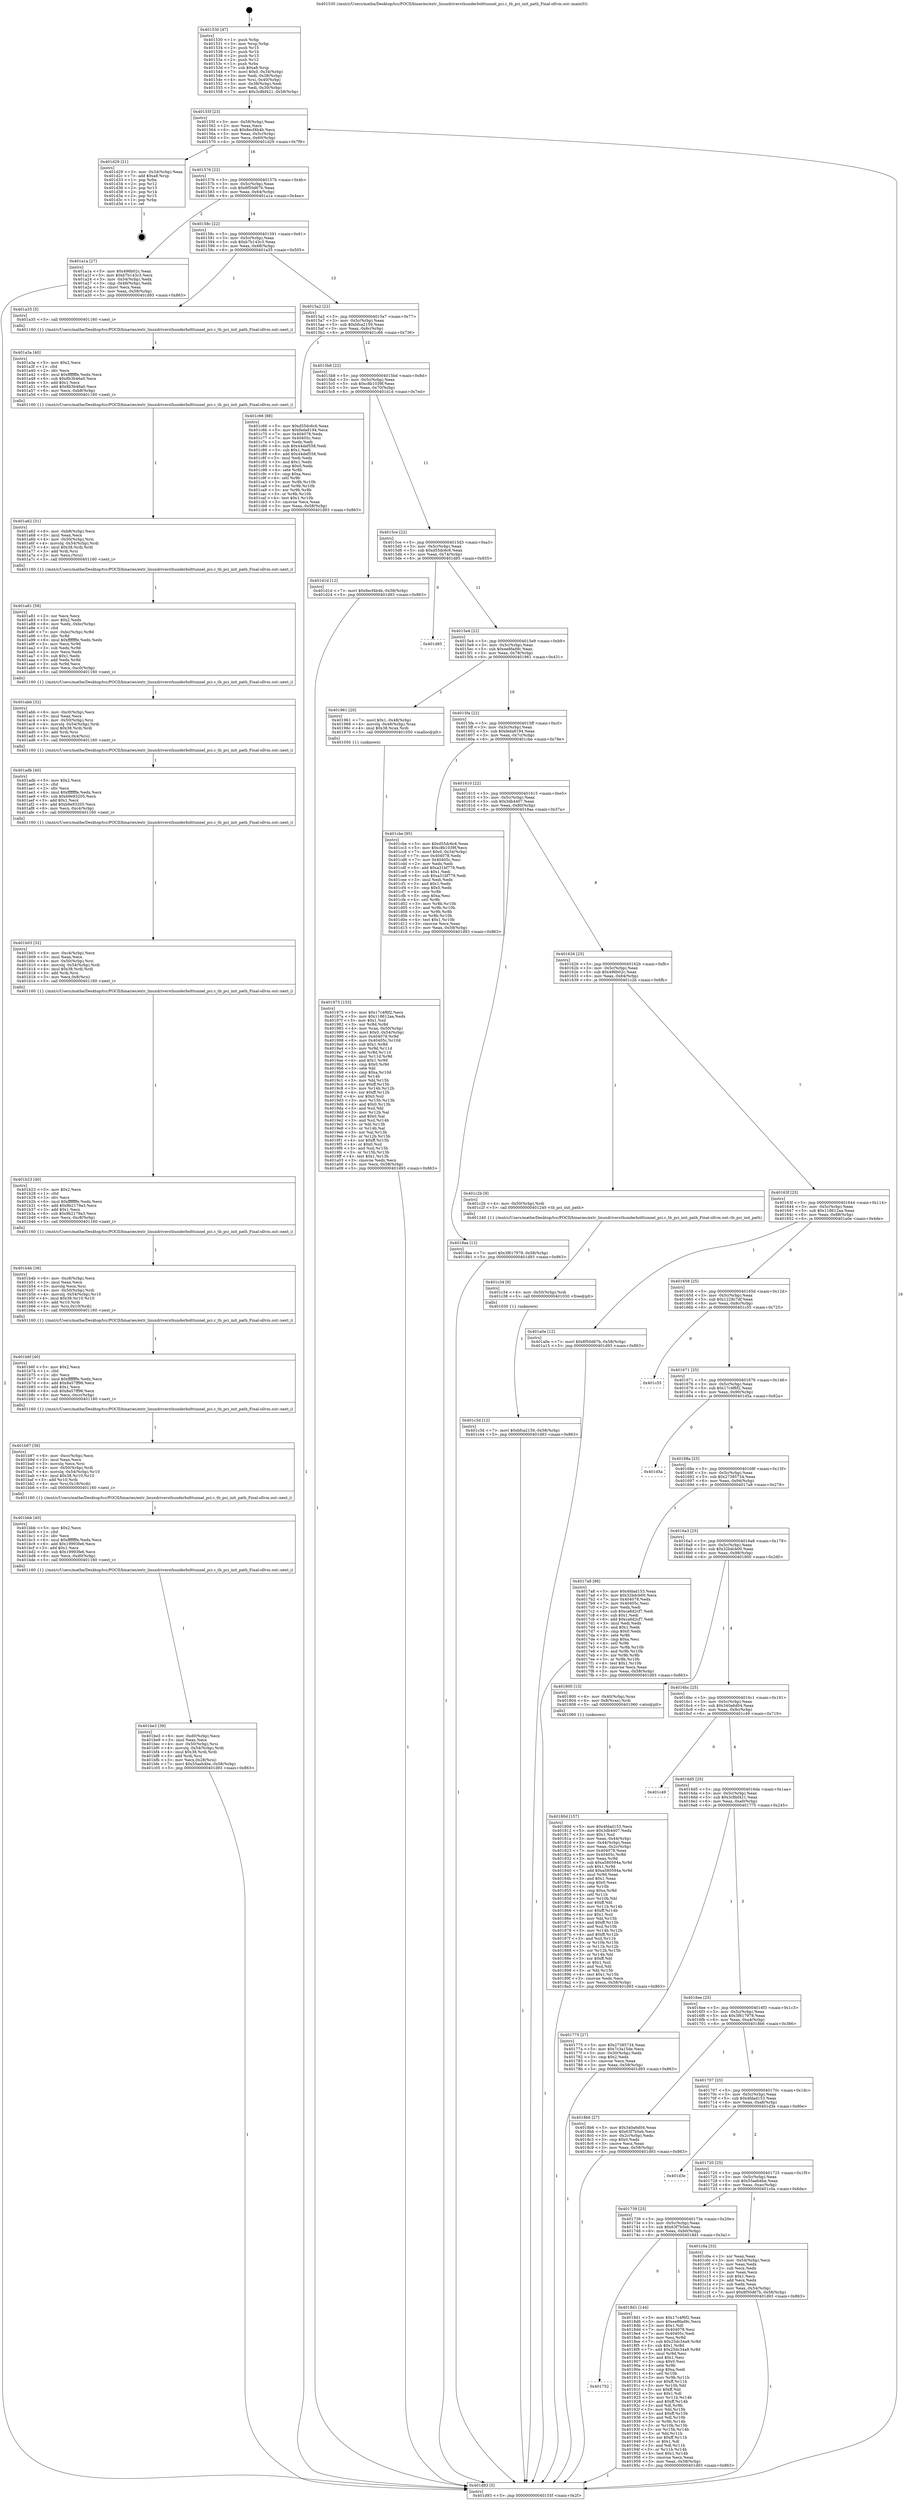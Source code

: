 digraph "0x401530" {
  label = "0x401530 (/mnt/c/Users/mathe/Desktop/tcc/POCII/binaries/extr_linuxdriversthunderbolttunnel_pci.c_tb_pci_init_path_Final-ollvm.out::main(0))"
  labelloc = "t"
  node[shape=record]

  Entry [label="",width=0.3,height=0.3,shape=circle,fillcolor=black,style=filled]
  "0x40155f" [label="{
     0x40155f [23]\l
     | [instrs]\l
     &nbsp;&nbsp;0x40155f \<+3\>: mov -0x58(%rbp),%eax\l
     &nbsp;&nbsp;0x401562 \<+2\>: mov %eax,%ecx\l
     &nbsp;&nbsp;0x401564 \<+6\>: sub $0x8ecf4b4b,%ecx\l
     &nbsp;&nbsp;0x40156a \<+3\>: mov %eax,-0x5c(%rbp)\l
     &nbsp;&nbsp;0x40156d \<+3\>: mov %ecx,-0x60(%rbp)\l
     &nbsp;&nbsp;0x401570 \<+6\>: je 0000000000401d29 \<main+0x7f9\>\l
  }"]
  "0x401d29" [label="{
     0x401d29 [21]\l
     | [instrs]\l
     &nbsp;&nbsp;0x401d29 \<+3\>: mov -0x34(%rbp),%eax\l
     &nbsp;&nbsp;0x401d2c \<+7\>: add $0xa8,%rsp\l
     &nbsp;&nbsp;0x401d33 \<+1\>: pop %rbx\l
     &nbsp;&nbsp;0x401d34 \<+2\>: pop %r12\l
     &nbsp;&nbsp;0x401d36 \<+2\>: pop %r13\l
     &nbsp;&nbsp;0x401d38 \<+2\>: pop %r14\l
     &nbsp;&nbsp;0x401d3a \<+2\>: pop %r15\l
     &nbsp;&nbsp;0x401d3c \<+1\>: pop %rbp\l
     &nbsp;&nbsp;0x401d3d \<+1\>: ret\l
  }"]
  "0x401576" [label="{
     0x401576 [22]\l
     | [instrs]\l
     &nbsp;&nbsp;0x401576 \<+5\>: jmp 000000000040157b \<main+0x4b\>\l
     &nbsp;&nbsp;0x40157b \<+3\>: mov -0x5c(%rbp),%eax\l
     &nbsp;&nbsp;0x40157e \<+5\>: sub $0x8f50d67b,%eax\l
     &nbsp;&nbsp;0x401583 \<+3\>: mov %eax,-0x64(%rbp)\l
     &nbsp;&nbsp;0x401586 \<+6\>: je 0000000000401a1a \<main+0x4ea\>\l
  }"]
  Exit [label="",width=0.3,height=0.3,shape=circle,fillcolor=black,style=filled,peripheries=2]
  "0x401a1a" [label="{
     0x401a1a [27]\l
     | [instrs]\l
     &nbsp;&nbsp;0x401a1a \<+5\>: mov $0x496b02c,%eax\l
     &nbsp;&nbsp;0x401a1f \<+5\>: mov $0xb7b143c3,%ecx\l
     &nbsp;&nbsp;0x401a24 \<+3\>: mov -0x54(%rbp),%edx\l
     &nbsp;&nbsp;0x401a27 \<+3\>: cmp -0x48(%rbp),%edx\l
     &nbsp;&nbsp;0x401a2a \<+3\>: cmovl %ecx,%eax\l
     &nbsp;&nbsp;0x401a2d \<+3\>: mov %eax,-0x58(%rbp)\l
     &nbsp;&nbsp;0x401a30 \<+5\>: jmp 0000000000401d93 \<main+0x863\>\l
  }"]
  "0x40158c" [label="{
     0x40158c [22]\l
     | [instrs]\l
     &nbsp;&nbsp;0x40158c \<+5\>: jmp 0000000000401591 \<main+0x61\>\l
     &nbsp;&nbsp;0x401591 \<+3\>: mov -0x5c(%rbp),%eax\l
     &nbsp;&nbsp;0x401594 \<+5\>: sub $0xb7b143c3,%eax\l
     &nbsp;&nbsp;0x401599 \<+3\>: mov %eax,-0x68(%rbp)\l
     &nbsp;&nbsp;0x40159c \<+6\>: je 0000000000401a35 \<main+0x505\>\l
  }"]
  "0x401c3d" [label="{
     0x401c3d [12]\l
     | [instrs]\l
     &nbsp;&nbsp;0x401c3d \<+7\>: movl $0xbfca2159,-0x58(%rbp)\l
     &nbsp;&nbsp;0x401c44 \<+5\>: jmp 0000000000401d93 \<main+0x863\>\l
  }"]
  "0x401a35" [label="{
     0x401a35 [5]\l
     | [instrs]\l
     &nbsp;&nbsp;0x401a35 \<+5\>: call 0000000000401160 \<next_i\>\l
     | [calls]\l
     &nbsp;&nbsp;0x401160 \{1\} (/mnt/c/Users/mathe/Desktop/tcc/POCII/binaries/extr_linuxdriversthunderbolttunnel_pci.c_tb_pci_init_path_Final-ollvm.out::next_i)\l
  }"]
  "0x4015a2" [label="{
     0x4015a2 [22]\l
     | [instrs]\l
     &nbsp;&nbsp;0x4015a2 \<+5\>: jmp 00000000004015a7 \<main+0x77\>\l
     &nbsp;&nbsp;0x4015a7 \<+3\>: mov -0x5c(%rbp),%eax\l
     &nbsp;&nbsp;0x4015aa \<+5\>: sub $0xbfca2159,%eax\l
     &nbsp;&nbsp;0x4015af \<+3\>: mov %eax,-0x6c(%rbp)\l
     &nbsp;&nbsp;0x4015b2 \<+6\>: je 0000000000401c66 \<main+0x736\>\l
  }"]
  "0x401c34" [label="{
     0x401c34 [9]\l
     | [instrs]\l
     &nbsp;&nbsp;0x401c34 \<+4\>: mov -0x50(%rbp),%rdi\l
     &nbsp;&nbsp;0x401c38 \<+5\>: call 0000000000401030 \<free@plt\>\l
     | [calls]\l
     &nbsp;&nbsp;0x401030 \{1\} (unknown)\l
  }"]
  "0x401c66" [label="{
     0x401c66 [88]\l
     | [instrs]\l
     &nbsp;&nbsp;0x401c66 \<+5\>: mov $0xd55dc6c6,%eax\l
     &nbsp;&nbsp;0x401c6b \<+5\>: mov $0xfeda8194,%ecx\l
     &nbsp;&nbsp;0x401c70 \<+7\>: mov 0x404078,%edx\l
     &nbsp;&nbsp;0x401c77 \<+7\>: mov 0x40405c,%esi\l
     &nbsp;&nbsp;0x401c7e \<+2\>: mov %edx,%edi\l
     &nbsp;&nbsp;0x401c80 \<+6\>: sub $0x44def558,%edi\l
     &nbsp;&nbsp;0x401c86 \<+3\>: sub $0x1,%edi\l
     &nbsp;&nbsp;0x401c89 \<+6\>: add $0x44def558,%edi\l
     &nbsp;&nbsp;0x401c8f \<+3\>: imul %edi,%edx\l
     &nbsp;&nbsp;0x401c92 \<+3\>: and $0x1,%edx\l
     &nbsp;&nbsp;0x401c95 \<+3\>: cmp $0x0,%edx\l
     &nbsp;&nbsp;0x401c98 \<+4\>: sete %r8b\l
     &nbsp;&nbsp;0x401c9c \<+3\>: cmp $0xa,%esi\l
     &nbsp;&nbsp;0x401c9f \<+4\>: setl %r9b\l
     &nbsp;&nbsp;0x401ca3 \<+3\>: mov %r8b,%r10b\l
     &nbsp;&nbsp;0x401ca6 \<+3\>: and %r9b,%r10b\l
     &nbsp;&nbsp;0x401ca9 \<+3\>: xor %r9b,%r8b\l
     &nbsp;&nbsp;0x401cac \<+3\>: or %r8b,%r10b\l
     &nbsp;&nbsp;0x401caf \<+4\>: test $0x1,%r10b\l
     &nbsp;&nbsp;0x401cb3 \<+3\>: cmovne %ecx,%eax\l
     &nbsp;&nbsp;0x401cb6 \<+3\>: mov %eax,-0x58(%rbp)\l
     &nbsp;&nbsp;0x401cb9 \<+5\>: jmp 0000000000401d93 \<main+0x863\>\l
  }"]
  "0x4015b8" [label="{
     0x4015b8 [22]\l
     | [instrs]\l
     &nbsp;&nbsp;0x4015b8 \<+5\>: jmp 00000000004015bd \<main+0x8d\>\l
     &nbsp;&nbsp;0x4015bd \<+3\>: mov -0x5c(%rbp),%eax\l
     &nbsp;&nbsp;0x4015c0 \<+5\>: sub $0xc8b1039f,%eax\l
     &nbsp;&nbsp;0x4015c5 \<+3\>: mov %eax,-0x70(%rbp)\l
     &nbsp;&nbsp;0x4015c8 \<+6\>: je 0000000000401d1d \<main+0x7ed\>\l
  }"]
  "0x401be3" [label="{
     0x401be3 [39]\l
     | [instrs]\l
     &nbsp;&nbsp;0x401be3 \<+6\>: mov -0xd0(%rbp),%ecx\l
     &nbsp;&nbsp;0x401be9 \<+3\>: imul %eax,%ecx\l
     &nbsp;&nbsp;0x401bec \<+4\>: mov -0x50(%rbp),%rsi\l
     &nbsp;&nbsp;0x401bf0 \<+4\>: movslq -0x54(%rbp),%rdi\l
     &nbsp;&nbsp;0x401bf4 \<+4\>: imul $0x38,%rdi,%rdi\l
     &nbsp;&nbsp;0x401bf8 \<+3\>: add %rdi,%rsi\l
     &nbsp;&nbsp;0x401bfb \<+3\>: mov %ecx,0x28(%rsi)\l
     &nbsp;&nbsp;0x401bfe \<+7\>: movl $0x55aeb4be,-0x58(%rbp)\l
     &nbsp;&nbsp;0x401c05 \<+5\>: jmp 0000000000401d93 \<main+0x863\>\l
  }"]
  "0x401d1d" [label="{
     0x401d1d [12]\l
     | [instrs]\l
     &nbsp;&nbsp;0x401d1d \<+7\>: movl $0x8ecf4b4b,-0x58(%rbp)\l
     &nbsp;&nbsp;0x401d24 \<+5\>: jmp 0000000000401d93 \<main+0x863\>\l
  }"]
  "0x4015ce" [label="{
     0x4015ce [22]\l
     | [instrs]\l
     &nbsp;&nbsp;0x4015ce \<+5\>: jmp 00000000004015d3 \<main+0xa3\>\l
     &nbsp;&nbsp;0x4015d3 \<+3\>: mov -0x5c(%rbp),%eax\l
     &nbsp;&nbsp;0x4015d6 \<+5\>: sub $0xd55dc6c6,%eax\l
     &nbsp;&nbsp;0x4015db \<+3\>: mov %eax,-0x74(%rbp)\l
     &nbsp;&nbsp;0x4015de \<+6\>: je 0000000000401d85 \<main+0x855\>\l
  }"]
  "0x401bbb" [label="{
     0x401bbb [40]\l
     | [instrs]\l
     &nbsp;&nbsp;0x401bbb \<+5\>: mov $0x2,%ecx\l
     &nbsp;&nbsp;0x401bc0 \<+1\>: cltd\l
     &nbsp;&nbsp;0x401bc1 \<+2\>: idiv %ecx\l
     &nbsp;&nbsp;0x401bc3 \<+6\>: imul $0xfffffffe,%edx,%ecx\l
     &nbsp;&nbsp;0x401bc9 \<+6\>: add $0x19993fe6,%ecx\l
     &nbsp;&nbsp;0x401bcf \<+3\>: add $0x1,%ecx\l
     &nbsp;&nbsp;0x401bd2 \<+6\>: sub $0x19993fe6,%ecx\l
     &nbsp;&nbsp;0x401bd8 \<+6\>: mov %ecx,-0xd0(%rbp)\l
     &nbsp;&nbsp;0x401bde \<+5\>: call 0000000000401160 \<next_i\>\l
     | [calls]\l
     &nbsp;&nbsp;0x401160 \{1\} (/mnt/c/Users/mathe/Desktop/tcc/POCII/binaries/extr_linuxdriversthunderbolttunnel_pci.c_tb_pci_init_path_Final-ollvm.out::next_i)\l
  }"]
  "0x401d85" [label="{
     0x401d85\l
  }", style=dashed]
  "0x4015e4" [label="{
     0x4015e4 [22]\l
     | [instrs]\l
     &nbsp;&nbsp;0x4015e4 \<+5\>: jmp 00000000004015e9 \<main+0xb9\>\l
     &nbsp;&nbsp;0x4015e9 \<+3\>: mov -0x5c(%rbp),%eax\l
     &nbsp;&nbsp;0x4015ec \<+5\>: sub $0xee8fad9c,%eax\l
     &nbsp;&nbsp;0x4015f1 \<+3\>: mov %eax,-0x78(%rbp)\l
     &nbsp;&nbsp;0x4015f4 \<+6\>: je 0000000000401961 \<main+0x431\>\l
  }"]
  "0x401b97" [label="{
     0x401b97 [36]\l
     | [instrs]\l
     &nbsp;&nbsp;0x401b97 \<+6\>: mov -0xcc(%rbp),%ecx\l
     &nbsp;&nbsp;0x401b9d \<+3\>: imul %eax,%ecx\l
     &nbsp;&nbsp;0x401ba0 \<+3\>: movslq %ecx,%rsi\l
     &nbsp;&nbsp;0x401ba3 \<+4\>: mov -0x50(%rbp),%rdi\l
     &nbsp;&nbsp;0x401ba7 \<+4\>: movslq -0x54(%rbp),%r10\l
     &nbsp;&nbsp;0x401bab \<+4\>: imul $0x38,%r10,%r10\l
     &nbsp;&nbsp;0x401baf \<+3\>: add %r10,%rdi\l
     &nbsp;&nbsp;0x401bb2 \<+4\>: mov %rsi,0x18(%rdi)\l
     &nbsp;&nbsp;0x401bb6 \<+5\>: call 0000000000401160 \<next_i\>\l
     | [calls]\l
     &nbsp;&nbsp;0x401160 \{1\} (/mnt/c/Users/mathe/Desktop/tcc/POCII/binaries/extr_linuxdriversthunderbolttunnel_pci.c_tb_pci_init_path_Final-ollvm.out::next_i)\l
  }"]
  "0x401961" [label="{
     0x401961 [20]\l
     | [instrs]\l
     &nbsp;&nbsp;0x401961 \<+7\>: movl $0x1,-0x48(%rbp)\l
     &nbsp;&nbsp;0x401968 \<+4\>: movslq -0x48(%rbp),%rax\l
     &nbsp;&nbsp;0x40196c \<+4\>: imul $0x38,%rax,%rdi\l
     &nbsp;&nbsp;0x401970 \<+5\>: call 0000000000401050 \<malloc@plt\>\l
     | [calls]\l
     &nbsp;&nbsp;0x401050 \{1\} (unknown)\l
  }"]
  "0x4015fa" [label="{
     0x4015fa [22]\l
     | [instrs]\l
     &nbsp;&nbsp;0x4015fa \<+5\>: jmp 00000000004015ff \<main+0xcf\>\l
     &nbsp;&nbsp;0x4015ff \<+3\>: mov -0x5c(%rbp),%eax\l
     &nbsp;&nbsp;0x401602 \<+5\>: sub $0xfeda8194,%eax\l
     &nbsp;&nbsp;0x401607 \<+3\>: mov %eax,-0x7c(%rbp)\l
     &nbsp;&nbsp;0x40160a \<+6\>: je 0000000000401cbe \<main+0x78e\>\l
  }"]
  "0x401b6f" [label="{
     0x401b6f [40]\l
     | [instrs]\l
     &nbsp;&nbsp;0x401b6f \<+5\>: mov $0x2,%ecx\l
     &nbsp;&nbsp;0x401b74 \<+1\>: cltd\l
     &nbsp;&nbsp;0x401b75 \<+2\>: idiv %ecx\l
     &nbsp;&nbsp;0x401b77 \<+6\>: imul $0xfffffffe,%edx,%ecx\l
     &nbsp;&nbsp;0x401b7d \<+6\>: add $0x8a57ff96,%ecx\l
     &nbsp;&nbsp;0x401b83 \<+3\>: add $0x1,%ecx\l
     &nbsp;&nbsp;0x401b86 \<+6\>: sub $0x8a57ff96,%ecx\l
     &nbsp;&nbsp;0x401b8c \<+6\>: mov %ecx,-0xcc(%rbp)\l
     &nbsp;&nbsp;0x401b92 \<+5\>: call 0000000000401160 \<next_i\>\l
     | [calls]\l
     &nbsp;&nbsp;0x401160 \{1\} (/mnt/c/Users/mathe/Desktop/tcc/POCII/binaries/extr_linuxdriversthunderbolttunnel_pci.c_tb_pci_init_path_Final-ollvm.out::next_i)\l
  }"]
  "0x401cbe" [label="{
     0x401cbe [95]\l
     | [instrs]\l
     &nbsp;&nbsp;0x401cbe \<+5\>: mov $0xd55dc6c6,%eax\l
     &nbsp;&nbsp;0x401cc3 \<+5\>: mov $0xc8b1039f,%ecx\l
     &nbsp;&nbsp;0x401cc8 \<+7\>: movl $0x0,-0x34(%rbp)\l
     &nbsp;&nbsp;0x401ccf \<+7\>: mov 0x404078,%edx\l
     &nbsp;&nbsp;0x401cd6 \<+7\>: mov 0x40405c,%esi\l
     &nbsp;&nbsp;0x401cdd \<+2\>: mov %edx,%edi\l
     &nbsp;&nbsp;0x401cdf \<+6\>: add $0xa31bf779,%edi\l
     &nbsp;&nbsp;0x401ce5 \<+3\>: sub $0x1,%edi\l
     &nbsp;&nbsp;0x401ce8 \<+6\>: sub $0xa31bf779,%edi\l
     &nbsp;&nbsp;0x401cee \<+3\>: imul %edi,%edx\l
     &nbsp;&nbsp;0x401cf1 \<+3\>: and $0x1,%edx\l
     &nbsp;&nbsp;0x401cf4 \<+3\>: cmp $0x0,%edx\l
     &nbsp;&nbsp;0x401cf7 \<+4\>: sete %r8b\l
     &nbsp;&nbsp;0x401cfb \<+3\>: cmp $0xa,%esi\l
     &nbsp;&nbsp;0x401cfe \<+4\>: setl %r9b\l
     &nbsp;&nbsp;0x401d02 \<+3\>: mov %r8b,%r10b\l
     &nbsp;&nbsp;0x401d05 \<+3\>: and %r9b,%r10b\l
     &nbsp;&nbsp;0x401d08 \<+3\>: xor %r9b,%r8b\l
     &nbsp;&nbsp;0x401d0b \<+3\>: or %r8b,%r10b\l
     &nbsp;&nbsp;0x401d0e \<+4\>: test $0x1,%r10b\l
     &nbsp;&nbsp;0x401d12 \<+3\>: cmovne %ecx,%eax\l
     &nbsp;&nbsp;0x401d15 \<+3\>: mov %eax,-0x58(%rbp)\l
     &nbsp;&nbsp;0x401d18 \<+5\>: jmp 0000000000401d93 \<main+0x863\>\l
  }"]
  "0x401610" [label="{
     0x401610 [22]\l
     | [instrs]\l
     &nbsp;&nbsp;0x401610 \<+5\>: jmp 0000000000401615 \<main+0xe5\>\l
     &nbsp;&nbsp;0x401615 \<+3\>: mov -0x5c(%rbp),%eax\l
     &nbsp;&nbsp;0x401618 \<+5\>: sub $0x3db4407,%eax\l
     &nbsp;&nbsp;0x40161d \<+3\>: mov %eax,-0x80(%rbp)\l
     &nbsp;&nbsp;0x401620 \<+6\>: je 00000000004018aa \<main+0x37a\>\l
  }"]
  "0x401b4b" [label="{
     0x401b4b [36]\l
     | [instrs]\l
     &nbsp;&nbsp;0x401b4b \<+6\>: mov -0xc8(%rbp),%ecx\l
     &nbsp;&nbsp;0x401b51 \<+3\>: imul %eax,%ecx\l
     &nbsp;&nbsp;0x401b54 \<+3\>: movslq %ecx,%rsi\l
     &nbsp;&nbsp;0x401b57 \<+4\>: mov -0x50(%rbp),%rdi\l
     &nbsp;&nbsp;0x401b5b \<+4\>: movslq -0x54(%rbp),%r10\l
     &nbsp;&nbsp;0x401b5f \<+4\>: imul $0x38,%r10,%r10\l
     &nbsp;&nbsp;0x401b63 \<+3\>: add %r10,%rdi\l
     &nbsp;&nbsp;0x401b66 \<+4\>: mov %rsi,0x10(%rdi)\l
     &nbsp;&nbsp;0x401b6a \<+5\>: call 0000000000401160 \<next_i\>\l
     | [calls]\l
     &nbsp;&nbsp;0x401160 \{1\} (/mnt/c/Users/mathe/Desktop/tcc/POCII/binaries/extr_linuxdriversthunderbolttunnel_pci.c_tb_pci_init_path_Final-ollvm.out::next_i)\l
  }"]
  "0x4018aa" [label="{
     0x4018aa [12]\l
     | [instrs]\l
     &nbsp;&nbsp;0x4018aa \<+7\>: movl $0x3f617978,-0x58(%rbp)\l
     &nbsp;&nbsp;0x4018b1 \<+5\>: jmp 0000000000401d93 \<main+0x863\>\l
  }"]
  "0x401626" [label="{
     0x401626 [25]\l
     | [instrs]\l
     &nbsp;&nbsp;0x401626 \<+5\>: jmp 000000000040162b \<main+0xfb\>\l
     &nbsp;&nbsp;0x40162b \<+3\>: mov -0x5c(%rbp),%eax\l
     &nbsp;&nbsp;0x40162e \<+5\>: sub $0x496b02c,%eax\l
     &nbsp;&nbsp;0x401633 \<+6\>: mov %eax,-0x84(%rbp)\l
     &nbsp;&nbsp;0x401639 \<+6\>: je 0000000000401c2b \<main+0x6fb\>\l
  }"]
  "0x401b23" [label="{
     0x401b23 [40]\l
     | [instrs]\l
     &nbsp;&nbsp;0x401b23 \<+5\>: mov $0x2,%ecx\l
     &nbsp;&nbsp;0x401b28 \<+1\>: cltd\l
     &nbsp;&nbsp;0x401b29 \<+2\>: idiv %ecx\l
     &nbsp;&nbsp;0x401b2b \<+6\>: imul $0xfffffffe,%edx,%ecx\l
     &nbsp;&nbsp;0x401b31 \<+6\>: add $0x9b2179a3,%ecx\l
     &nbsp;&nbsp;0x401b37 \<+3\>: add $0x1,%ecx\l
     &nbsp;&nbsp;0x401b3a \<+6\>: sub $0x9b2179a3,%ecx\l
     &nbsp;&nbsp;0x401b40 \<+6\>: mov %ecx,-0xc8(%rbp)\l
     &nbsp;&nbsp;0x401b46 \<+5\>: call 0000000000401160 \<next_i\>\l
     | [calls]\l
     &nbsp;&nbsp;0x401160 \{1\} (/mnt/c/Users/mathe/Desktop/tcc/POCII/binaries/extr_linuxdriversthunderbolttunnel_pci.c_tb_pci_init_path_Final-ollvm.out::next_i)\l
  }"]
  "0x401c2b" [label="{
     0x401c2b [9]\l
     | [instrs]\l
     &nbsp;&nbsp;0x401c2b \<+4\>: mov -0x50(%rbp),%rdi\l
     &nbsp;&nbsp;0x401c2f \<+5\>: call 0000000000401240 \<tb_pci_init_path\>\l
     | [calls]\l
     &nbsp;&nbsp;0x401240 \{1\} (/mnt/c/Users/mathe/Desktop/tcc/POCII/binaries/extr_linuxdriversthunderbolttunnel_pci.c_tb_pci_init_path_Final-ollvm.out::tb_pci_init_path)\l
  }"]
  "0x40163f" [label="{
     0x40163f [25]\l
     | [instrs]\l
     &nbsp;&nbsp;0x40163f \<+5\>: jmp 0000000000401644 \<main+0x114\>\l
     &nbsp;&nbsp;0x401644 \<+3\>: mov -0x5c(%rbp),%eax\l
     &nbsp;&nbsp;0x401647 \<+5\>: sub $0x118612aa,%eax\l
     &nbsp;&nbsp;0x40164c \<+6\>: mov %eax,-0x88(%rbp)\l
     &nbsp;&nbsp;0x401652 \<+6\>: je 0000000000401a0e \<main+0x4de\>\l
  }"]
  "0x401b03" [label="{
     0x401b03 [32]\l
     | [instrs]\l
     &nbsp;&nbsp;0x401b03 \<+6\>: mov -0xc4(%rbp),%ecx\l
     &nbsp;&nbsp;0x401b09 \<+3\>: imul %eax,%ecx\l
     &nbsp;&nbsp;0x401b0c \<+4\>: mov -0x50(%rbp),%rsi\l
     &nbsp;&nbsp;0x401b10 \<+4\>: movslq -0x54(%rbp),%rdi\l
     &nbsp;&nbsp;0x401b14 \<+4\>: imul $0x38,%rdi,%rdi\l
     &nbsp;&nbsp;0x401b18 \<+3\>: add %rdi,%rsi\l
     &nbsp;&nbsp;0x401b1b \<+3\>: mov %ecx,0x8(%rsi)\l
     &nbsp;&nbsp;0x401b1e \<+5\>: call 0000000000401160 \<next_i\>\l
     | [calls]\l
     &nbsp;&nbsp;0x401160 \{1\} (/mnt/c/Users/mathe/Desktop/tcc/POCII/binaries/extr_linuxdriversthunderbolttunnel_pci.c_tb_pci_init_path_Final-ollvm.out::next_i)\l
  }"]
  "0x401a0e" [label="{
     0x401a0e [12]\l
     | [instrs]\l
     &nbsp;&nbsp;0x401a0e \<+7\>: movl $0x8f50d67b,-0x58(%rbp)\l
     &nbsp;&nbsp;0x401a15 \<+5\>: jmp 0000000000401d93 \<main+0x863\>\l
  }"]
  "0x401658" [label="{
     0x401658 [25]\l
     | [instrs]\l
     &nbsp;&nbsp;0x401658 \<+5\>: jmp 000000000040165d \<main+0x12d\>\l
     &nbsp;&nbsp;0x40165d \<+3\>: mov -0x5c(%rbp),%eax\l
     &nbsp;&nbsp;0x401660 \<+5\>: sub $0x1229c7df,%eax\l
     &nbsp;&nbsp;0x401665 \<+6\>: mov %eax,-0x8c(%rbp)\l
     &nbsp;&nbsp;0x40166b \<+6\>: je 0000000000401c55 \<main+0x725\>\l
  }"]
  "0x401adb" [label="{
     0x401adb [40]\l
     | [instrs]\l
     &nbsp;&nbsp;0x401adb \<+5\>: mov $0x2,%ecx\l
     &nbsp;&nbsp;0x401ae0 \<+1\>: cltd\l
     &nbsp;&nbsp;0x401ae1 \<+2\>: idiv %ecx\l
     &nbsp;&nbsp;0x401ae3 \<+6\>: imul $0xfffffffe,%edx,%ecx\l
     &nbsp;&nbsp;0x401ae9 \<+6\>: sub $0xb9e93205,%ecx\l
     &nbsp;&nbsp;0x401aef \<+3\>: add $0x1,%ecx\l
     &nbsp;&nbsp;0x401af2 \<+6\>: add $0xb9e93205,%ecx\l
     &nbsp;&nbsp;0x401af8 \<+6\>: mov %ecx,-0xc4(%rbp)\l
     &nbsp;&nbsp;0x401afe \<+5\>: call 0000000000401160 \<next_i\>\l
     | [calls]\l
     &nbsp;&nbsp;0x401160 \{1\} (/mnt/c/Users/mathe/Desktop/tcc/POCII/binaries/extr_linuxdriversthunderbolttunnel_pci.c_tb_pci_init_path_Final-ollvm.out::next_i)\l
  }"]
  "0x401c55" [label="{
     0x401c55\l
  }", style=dashed]
  "0x401671" [label="{
     0x401671 [25]\l
     | [instrs]\l
     &nbsp;&nbsp;0x401671 \<+5\>: jmp 0000000000401676 \<main+0x146\>\l
     &nbsp;&nbsp;0x401676 \<+3\>: mov -0x5c(%rbp),%eax\l
     &nbsp;&nbsp;0x401679 \<+5\>: sub $0x17c4f6f2,%eax\l
     &nbsp;&nbsp;0x40167e \<+6\>: mov %eax,-0x90(%rbp)\l
     &nbsp;&nbsp;0x401684 \<+6\>: je 0000000000401d5a \<main+0x82a\>\l
  }"]
  "0x401abb" [label="{
     0x401abb [32]\l
     | [instrs]\l
     &nbsp;&nbsp;0x401abb \<+6\>: mov -0xc0(%rbp),%ecx\l
     &nbsp;&nbsp;0x401ac1 \<+3\>: imul %eax,%ecx\l
     &nbsp;&nbsp;0x401ac4 \<+4\>: mov -0x50(%rbp),%rsi\l
     &nbsp;&nbsp;0x401ac8 \<+4\>: movslq -0x54(%rbp),%rdi\l
     &nbsp;&nbsp;0x401acc \<+4\>: imul $0x38,%rdi,%rdi\l
     &nbsp;&nbsp;0x401ad0 \<+3\>: add %rdi,%rsi\l
     &nbsp;&nbsp;0x401ad3 \<+3\>: mov %ecx,0x4(%rsi)\l
     &nbsp;&nbsp;0x401ad6 \<+5\>: call 0000000000401160 \<next_i\>\l
     | [calls]\l
     &nbsp;&nbsp;0x401160 \{1\} (/mnt/c/Users/mathe/Desktop/tcc/POCII/binaries/extr_linuxdriversthunderbolttunnel_pci.c_tb_pci_init_path_Final-ollvm.out::next_i)\l
  }"]
  "0x401d5a" [label="{
     0x401d5a\l
  }", style=dashed]
  "0x40168a" [label="{
     0x40168a [25]\l
     | [instrs]\l
     &nbsp;&nbsp;0x40168a \<+5\>: jmp 000000000040168f \<main+0x15f\>\l
     &nbsp;&nbsp;0x40168f \<+3\>: mov -0x5c(%rbp),%eax\l
     &nbsp;&nbsp;0x401692 \<+5\>: sub $0x27385734,%eax\l
     &nbsp;&nbsp;0x401697 \<+6\>: mov %eax,-0x94(%rbp)\l
     &nbsp;&nbsp;0x40169d \<+6\>: je 00000000004017a8 \<main+0x278\>\l
  }"]
  "0x401a81" [label="{
     0x401a81 [58]\l
     | [instrs]\l
     &nbsp;&nbsp;0x401a81 \<+2\>: xor %ecx,%ecx\l
     &nbsp;&nbsp;0x401a83 \<+5\>: mov $0x2,%edx\l
     &nbsp;&nbsp;0x401a88 \<+6\>: mov %edx,-0xbc(%rbp)\l
     &nbsp;&nbsp;0x401a8e \<+1\>: cltd\l
     &nbsp;&nbsp;0x401a8f \<+7\>: mov -0xbc(%rbp),%r8d\l
     &nbsp;&nbsp;0x401a96 \<+3\>: idiv %r8d\l
     &nbsp;&nbsp;0x401a99 \<+6\>: imul $0xfffffffe,%edx,%edx\l
     &nbsp;&nbsp;0x401a9f \<+3\>: mov %ecx,%r9d\l
     &nbsp;&nbsp;0x401aa2 \<+3\>: sub %edx,%r9d\l
     &nbsp;&nbsp;0x401aa5 \<+2\>: mov %ecx,%edx\l
     &nbsp;&nbsp;0x401aa7 \<+3\>: sub $0x1,%edx\l
     &nbsp;&nbsp;0x401aaa \<+3\>: add %edx,%r9d\l
     &nbsp;&nbsp;0x401aad \<+3\>: sub %r9d,%ecx\l
     &nbsp;&nbsp;0x401ab0 \<+6\>: mov %ecx,-0xc0(%rbp)\l
     &nbsp;&nbsp;0x401ab6 \<+5\>: call 0000000000401160 \<next_i\>\l
     | [calls]\l
     &nbsp;&nbsp;0x401160 \{1\} (/mnt/c/Users/mathe/Desktop/tcc/POCII/binaries/extr_linuxdriversthunderbolttunnel_pci.c_tb_pci_init_path_Final-ollvm.out::next_i)\l
  }"]
  "0x4017a8" [label="{
     0x4017a8 [88]\l
     | [instrs]\l
     &nbsp;&nbsp;0x4017a8 \<+5\>: mov $0x4fdad153,%eax\l
     &nbsp;&nbsp;0x4017ad \<+5\>: mov $0x32bdcb00,%ecx\l
     &nbsp;&nbsp;0x4017b2 \<+7\>: mov 0x404078,%edx\l
     &nbsp;&nbsp;0x4017b9 \<+7\>: mov 0x40405c,%esi\l
     &nbsp;&nbsp;0x4017c0 \<+2\>: mov %edx,%edi\l
     &nbsp;&nbsp;0x4017c2 \<+6\>: sub $0xca6d2cf7,%edi\l
     &nbsp;&nbsp;0x4017c8 \<+3\>: sub $0x1,%edi\l
     &nbsp;&nbsp;0x4017cb \<+6\>: add $0xca6d2cf7,%edi\l
     &nbsp;&nbsp;0x4017d1 \<+3\>: imul %edi,%edx\l
     &nbsp;&nbsp;0x4017d4 \<+3\>: and $0x1,%edx\l
     &nbsp;&nbsp;0x4017d7 \<+3\>: cmp $0x0,%edx\l
     &nbsp;&nbsp;0x4017da \<+4\>: sete %r8b\l
     &nbsp;&nbsp;0x4017de \<+3\>: cmp $0xa,%esi\l
     &nbsp;&nbsp;0x4017e1 \<+4\>: setl %r9b\l
     &nbsp;&nbsp;0x4017e5 \<+3\>: mov %r8b,%r10b\l
     &nbsp;&nbsp;0x4017e8 \<+3\>: and %r9b,%r10b\l
     &nbsp;&nbsp;0x4017eb \<+3\>: xor %r9b,%r8b\l
     &nbsp;&nbsp;0x4017ee \<+3\>: or %r8b,%r10b\l
     &nbsp;&nbsp;0x4017f1 \<+4\>: test $0x1,%r10b\l
     &nbsp;&nbsp;0x4017f5 \<+3\>: cmovne %ecx,%eax\l
     &nbsp;&nbsp;0x4017f8 \<+3\>: mov %eax,-0x58(%rbp)\l
     &nbsp;&nbsp;0x4017fb \<+5\>: jmp 0000000000401d93 \<main+0x863\>\l
  }"]
  "0x4016a3" [label="{
     0x4016a3 [25]\l
     | [instrs]\l
     &nbsp;&nbsp;0x4016a3 \<+5\>: jmp 00000000004016a8 \<main+0x178\>\l
     &nbsp;&nbsp;0x4016a8 \<+3\>: mov -0x5c(%rbp),%eax\l
     &nbsp;&nbsp;0x4016ab \<+5\>: sub $0x32bdcb00,%eax\l
     &nbsp;&nbsp;0x4016b0 \<+6\>: mov %eax,-0x98(%rbp)\l
     &nbsp;&nbsp;0x4016b6 \<+6\>: je 0000000000401800 \<main+0x2d0\>\l
  }"]
  "0x401a62" [label="{
     0x401a62 [31]\l
     | [instrs]\l
     &nbsp;&nbsp;0x401a62 \<+6\>: mov -0xb8(%rbp),%ecx\l
     &nbsp;&nbsp;0x401a68 \<+3\>: imul %eax,%ecx\l
     &nbsp;&nbsp;0x401a6b \<+4\>: mov -0x50(%rbp),%rsi\l
     &nbsp;&nbsp;0x401a6f \<+4\>: movslq -0x54(%rbp),%rdi\l
     &nbsp;&nbsp;0x401a73 \<+4\>: imul $0x38,%rdi,%rdi\l
     &nbsp;&nbsp;0x401a77 \<+3\>: add %rdi,%rsi\l
     &nbsp;&nbsp;0x401a7a \<+2\>: mov %ecx,(%rsi)\l
     &nbsp;&nbsp;0x401a7c \<+5\>: call 0000000000401160 \<next_i\>\l
     | [calls]\l
     &nbsp;&nbsp;0x401160 \{1\} (/mnt/c/Users/mathe/Desktop/tcc/POCII/binaries/extr_linuxdriversthunderbolttunnel_pci.c_tb_pci_init_path_Final-ollvm.out::next_i)\l
  }"]
  "0x401800" [label="{
     0x401800 [13]\l
     | [instrs]\l
     &nbsp;&nbsp;0x401800 \<+4\>: mov -0x40(%rbp),%rax\l
     &nbsp;&nbsp;0x401804 \<+4\>: mov 0x8(%rax),%rdi\l
     &nbsp;&nbsp;0x401808 \<+5\>: call 0000000000401060 \<atoi@plt\>\l
     | [calls]\l
     &nbsp;&nbsp;0x401060 \{1\} (unknown)\l
  }"]
  "0x4016bc" [label="{
     0x4016bc [25]\l
     | [instrs]\l
     &nbsp;&nbsp;0x4016bc \<+5\>: jmp 00000000004016c1 \<main+0x191\>\l
     &nbsp;&nbsp;0x4016c1 \<+3\>: mov -0x5c(%rbp),%eax\l
     &nbsp;&nbsp;0x4016c4 \<+5\>: sub $0x340a6d04,%eax\l
     &nbsp;&nbsp;0x4016c9 \<+6\>: mov %eax,-0x9c(%rbp)\l
     &nbsp;&nbsp;0x4016cf \<+6\>: je 0000000000401c49 \<main+0x719\>\l
  }"]
  "0x401a3a" [label="{
     0x401a3a [40]\l
     | [instrs]\l
     &nbsp;&nbsp;0x401a3a \<+5\>: mov $0x2,%ecx\l
     &nbsp;&nbsp;0x401a3f \<+1\>: cltd\l
     &nbsp;&nbsp;0x401a40 \<+2\>: idiv %ecx\l
     &nbsp;&nbsp;0x401a42 \<+6\>: imul $0xfffffffe,%edx,%ecx\l
     &nbsp;&nbsp;0x401a48 \<+6\>: sub $0x8b3b46a0,%ecx\l
     &nbsp;&nbsp;0x401a4e \<+3\>: add $0x1,%ecx\l
     &nbsp;&nbsp;0x401a51 \<+6\>: add $0x8b3b46a0,%ecx\l
     &nbsp;&nbsp;0x401a57 \<+6\>: mov %ecx,-0xb8(%rbp)\l
     &nbsp;&nbsp;0x401a5d \<+5\>: call 0000000000401160 \<next_i\>\l
     | [calls]\l
     &nbsp;&nbsp;0x401160 \{1\} (/mnt/c/Users/mathe/Desktop/tcc/POCII/binaries/extr_linuxdriversthunderbolttunnel_pci.c_tb_pci_init_path_Final-ollvm.out::next_i)\l
  }"]
  "0x401c49" [label="{
     0x401c49\l
  }", style=dashed]
  "0x4016d5" [label="{
     0x4016d5 [25]\l
     | [instrs]\l
     &nbsp;&nbsp;0x4016d5 \<+5\>: jmp 00000000004016da \<main+0x1aa\>\l
     &nbsp;&nbsp;0x4016da \<+3\>: mov -0x5c(%rbp),%eax\l
     &nbsp;&nbsp;0x4016dd \<+5\>: sub $0x3c8bf421,%eax\l
     &nbsp;&nbsp;0x4016e2 \<+6\>: mov %eax,-0xa0(%rbp)\l
     &nbsp;&nbsp;0x4016e8 \<+6\>: je 0000000000401775 \<main+0x245\>\l
  }"]
  "0x401975" [label="{
     0x401975 [153]\l
     | [instrs]\l
     &nbsp;&nbsp;0x401975 \<+5\>: mov $0x17c4f6f2,%ecx\l
     &nbsp;&nbsp;0x40197a \<+5\>: mov $0x118612aa,%edx\l
     &nbsp;&nbsp;0x40197f \<+3\>: mov $0x1,%sil\l
     &nbsp;&nbsp;0x401982 \<+3\>: xor %r8d,%r8d\l
     &nbsp;&nbsp;0x401985 \<+4\>: mov %rax,-0x50(%rbp)\l
     &nbsp;&nbsp;0x401989 \<+7\>: movl $0x0,-0x54(%rbp)\l
     &nbsp;&nbsp;0x401990 \<+8\>: mov 0x404078,%r9d\l
     &nbsp;&nbsp;0x401998 \<+8\>: mov 0x40405c,%r10d\l
     &nbsp;&nbsp;0x4019a0 \<+4\>: sub $0x1,%r8d\l
     &nbsp;&nbsp;0x4019a4 \<+3\>: mov %r9d,%r11d\l
     &nbsp;&nbsp;0x4019a7 \<+3\>: add %r8d,%r11d\l
     &nbsp;&nbsp;0x4019aa \<+4\>: imul %r11d,%r9d\l
     &nbsp;&nbsp;0x4019ae \<+4\>: and $0x1,%r9d\l
     &nbsp;&nbsp;0x4019b2 \<+4\>: cmp $0x0,%r9d\l
     &nbsp;&nbsp;0x4019b6 \<+3\>: sete %bl\l
     &nbsp;&nbsp;0x4019b9 \<+4\>: cmp $0xa,%r10d\l
     &nbsp;&nbsp;0x4019bd \<+4\>: setl %r14b\l
     &nbsp;&nbsp;0x4019c1 \<+3\>: mov %bl,%r15b\l
     &nbsp;&nbsp;0x4019c4 \<+4\>: xor $0xff,%r15b\l
     &nbsp;&nbsp;0x4019c8 \<+3\>: mov %r14b,%r12b\l
     &nbsp;&nbsp;0x4019cb \<+4\>: xor $0xff,%r12b\l
     &nbsp;&nbsp;0x4019cf \<+4\>: xor $0x0,%sil\l
     &nbsp;&nbsp;0x4019d3 \<+3\>: mov %r15b,%r13b\l
     &nbsp;&nbsp;0x4019d6 \<+4\>: and $0x0,%r13b\l
     &nbsp;&nbsp;0x4019da \<+3\>: and %sil,%bl\l
     &nbsp;&nbsp;0x4019dd \<+3\>: mov %r12b,%al\l
     &nbsp;&nbsp;0x4019e0 \<+2\>: and $0x0,%al\l
     &nbsp;&nbsp;0x4019e2 \<+3\>: and %sil,%r14b\l
     &nbsp;&nbsp;0x4019e5 \<+3\>: or %bl,%r13b\l
     &nbsp;&nbsp;0x4019e8 \<+3\>: or %r14b,%al\l
     &nbsp;&nbsp;0x4019eb \<+3\>: xor %al,%r13b\l
     &nbsp;&nbsp;0x4019ee \<+3\>: or %r12b,%r15b\l
     &nbsp;&nbsp;0x4019f1 \<+4\>: xor $0xff,%r15b\l
     &nbsp;&nbsp;0x4019f5 \<+4\>: or $0x0,%sil\l
     &nbsp;&nbsp;0x4019f9 \<+3\>: and %sil,%r15b\l
     &nbsp;&nbsp;0x4019fc \<+3\>: or %r15b,%r13b\l
     &nbsp;&nbsp;0x4019ff \<+4\>: test $0x1,%r13b\l
     &nbsp;&nbsp;0x401a03 \<+3\>: cmovne %edx,%ecx\l
     &nbsp;&nbsp;0x401a06 \<+3\>: mov %ecx,-0x58(%rbp)\l
     &nbsp;&nbsp;0x401a09 \<+5\>: jmp 0000000000401d93 \<main+0x863\>\l
  }"]
  "0x401775" [label="{
     0x401775 [27]\l
     | [instrs]\l
     &nbsp;&nbsp;0x401775 \<+5\>: mov $0x27385734,%eax\l
     &nbsp;&nbsp;0x40177a \<+5\>: mov $0x7c3a15de,%ecx\l
     &nbsp;&nbsp;0x40177f \<+3\>: mov -0x30(%rbp),%edx\l
     &nbsp;&nbsp;0x401782 \<+3\>: cmp $0x2,%edx\l
     &nbsp;&nbsp;0x401785 \<+3\>: cmovne %ecx,%eax\l
     &nbsp;&nbsp;0x401788 \<+3\>: mov %eax,-0x58(%rbp)\l
     &nbsp;&nbsp;0x40178b \<+5\>: jmp 0000000000401d93 \<main+0x863\>\l
  }"]
  "0x4016ee" [label="{
     0x4016ee [25]\l
     | [instrs]\l
     &nbsp;&nbsp;0x4016ee \<+5\>: jmp 00000000004016f3 \<main+0x1c3\>\l
     &nbsp;&nbsp;0x4016f3 \<+3\>: mov -0x5c(%rbp),%eax\l
     &nbsp;&nbsp;0x4016f6 \<+5\>: sub $0x3f617978,%eax\l
     &nbsp;&nbsp;0x4016fb \<+6\>: mov %eax,-0xa4(%rbp)\l
     &nbsp;&nbsp;0x401701 \<+6\>: je 00000000004018b6 \<main+0x386\>\l
  }"]
  "0x401d93" [label="{
     0x401d93 [5]\l
     | [instrs]\l
     &nbsp;&nbsp;0x401d93 \<+5\>: jmp 000000000040155f \<main+0x2f\>\l
  }"]
  "0x401530" [label="{
     0x401530 [47]\l
     | [instrs]\l
     &nbsp;&nbsp;0x401530 \<+1\>: push %rbp\l
     &nbsp;&nbsp;0x401531 \<+3\>: mov %rsp,%rbp\l
     &nbsp;&nbsp;0x401534 \<+2\>: push %r15\l
     &nbsp;&nbsp;0x401536 \<+2\>: push %r14\l
     &nbsp;&nbsp;0x401538 \<+2\>: push %r13\l
     &nbsp;&nbsp;0x40153a \<+2\>: push %r12\l
     &nbsp;&nbsp;0x40153c \<+1\>: push %rbx\l
     &nbsp;&nbsp;0x40153d \<+7\>: sub $0xa8,%rsp\l
     &nbsp;&nbsp;0x401544 \<+7\>: movl $0x0,-0x34(%rbp)\l
     &nbsp;&nbsp;0x40154b \<+3\>: mov %edi,-0x38(%rbp)\l
     &nbsp;&nbsp;0x40154e \<+4\>: mov %rsi,-0x40(%rbp)\l
     &nbsp;&nbsp;0x401552 \<+3\>: mov -0x38(%rbp),%edi\l
     &nbsp;&nbsp;0x401555 \<+3\>: mov %edi,-0x30(%rbp)\l
     &nbsp;&nbsp;0x401558 \<+7\>: movl $0x3c8bf421,-0x58(%rbp)\l
  }"]
  "0x40180d" [label="{
     0x40180d [157]\l
     | [instrs]\l
     &nbsp;&nbsp;0x40180d \<+5\>: mov $0x4fdad153,%ecx\l
     &nbsp;&nbsp;0x401812 \<+5\>: mov $0x3db4407,%edx\l
     &nbsp;&nbsp;0x401817 \<+3\>: mov $0x1,%sil\l
     &nbsp;&nbsp;0x40181a \<+3\>: mov %eax,-0x44(%rbp)\l
     &nbsp;&nbsp;0x40181d \<+3\>: mov -0x44(%rbp),%eax\l
     &nbsp;&nbsp;0x401820 \<+3\>: mov %eax,-0x2c(%rbp)\l
     &nbsp;&nbsp;0x401823 \<+7\>: mov 0x404078,%eax\l
     &nbsp;&nbsp;0x40182a \<+8\>: mov 0x40405c,%r8d\l
     &nbsp;&nbsp;0x401832 \<+3\>: mov %eax,%r9d\l
     &nbsp;&nbsp;0x401835 \<+7\>: sub $0xa580594a,%r9d\l
     &nbsp;&nbsp;0x40183c \<+4\>: sub $0x1,%r9d\l
     &nbsp;&nbsp;0x401840 \<+7\>: add $0xa580594a,%r9d\l
     &nbsp;&nbsp;0x401847 \<+4\>: imul %r9d,%eax\l
     &nbsp;&nbsp;0x40184b \<+3\>: and $0x1,%eax\l
     &nbsp;&nbsp;0x40184e \<+3\>: cmp $0x0,%eax\l
     &nbsp;&nbsp;0x401851 \<+4\>: sete %r10b\l
     &nbsp;&nbsp;0x401855 \<+4\>: cmp $0xa,%r8d\l
     &nbsp;&nbsp;0x401859 \<+4\>: setl %r11b\l
     &nbsp;&nbsp;0x40185d \<+3\>: mov %r10b,%bl\l
     &nbsp;&nbsp;0x401860 \<+3\>: xor $0xff,%bl\l
     &nbsp;&nbsp;0x401863 \<+3\>: mov %r11b,%r14b\l
     &nbsp;&nbsp;0x401866 \<+4\>: xor $0xff,%r14b\l
     &nbsp;&nbsp;0x40186a \<+4\>: xor $0x1,%sil\l
     &nbsp;&nbsp;0x40186e \<+3\>: mov %bl,%r15b\l
     &nbsp;&nbsp;0x401871 \<+4\>: and $0xff,%r15b\l
     &nbsp;&nbsp;0x401875 \<+3\>: and %sil,%r10b\l
     &nbsp;&nbsp;0x401878 \<+3\>: mov %r14b,%r12b\l
     &nbsp;&nbsp;0x40187b \<+4\>: and $0xff,%r12b\l
     &nbsp;&nbsp;0x40187f \<+3\>: and %sil,%r11b\l
     &nbsp;&nbsp;0x401882 \<+3\>: or %r10b,%r15b\l
     &nbsp;&nbsp;0x401885 \<+3\>: or %r11b,%r12b\l
     &nbsp;&nbsp;0x401888 \<+3\>: xor %r12b,%r15b\l
     &nbsp;&nbsp;0x40188b \<+3\>: or %r14b,%bl\l
     &nbsp;&nbsp;0x40188e \<+3\>: xor $0xff,%bl\l
     &nbsp;&nbsp;0x401891 \<+4\>: or $0x1,%sil\l
     &nbsp;&nbsp;0x401895 \<+3\>: and %sil,%bl\l
     &nbsp;&nbsp;0x401898 \<+3\>: or %bl,%r15b\l
     &nbsp;&nbsp;0x40189b \<+4\>: test $0x1,%r15b\l
     &nbsp;&nbsp;0x40189f \<+3\>: cmovne %edx,%ecx\l
     &nbsp;&nbsp;0x4018a2 \<+3\>: mov %ecx,-0x58(%rbp)\l
     &nbsp;&nbsp;0x4018a5 \<+5\>: jmp 0000000000401d93 \<main+0x863\>\l
  }"]
  "0x401752" [label="{
     0x401752\l
  }", style=dashed]
  "0x4018b6" [label="{
     0x4018b6 [27]\l
     | [instrs]\l
     &nbsp;&nbsp;0x4018b6 \<+5\>: mov $0x340a6d04,%eax\l
     &nbsp;&nbsp;0x4018bb \<+5\>: mov $0x63f7b5eb,%ecx\l
     &nbsp;&nbsp;0x4018c0 \<+3\>: mov -0x2c(%rbp),%edx\l
     &nbsp;&nbsp;0x4018c3 \<+3\>: cmp $0x0,%edx\l
     &nbsp;&nbsp;0x4018c6 \<+3\>: cmove %ecx,%eax\l
     &nbsp;&nbsp;0x4018c9 \<+3\>: mov %eax,-0x58(%rbp)\l
     &nbsp;&nbsp;0x4018cc \<+5\>: jmp 0000000000401d93 \<main+0x863\>\l
  }"]
  "0x401707" [label="{
     0x401707 [25]\l
     | [instrs]\l
     &nbsp;&nbsp;0x401707 \<+5\>: jmp 000000000040170c \<main+0x1dc\>\l
     &nbsp;&nbsp;0x40170c \<+3\>: mov -0x5c(%rbp),%eax\l
     &nbsp;&nbsp;0x40170f \<+5\>: sub $0x4fdad153,%eax\l
     &nbsp;&nbsp;0x401714 \<+6\>: mov %eax,-0xa8(%rbp)\l
     &nbsp;&nbsp;0x40171a \<+6\>: je 0000000000401d3e \<main+0x80e\>\l
  }"]
  "0x4018d1" [label="{
     0x4018d1 [144]\l
     | [instrs]\l
     &nbsp;&nbsp;0x4018d1 \<+5\>: mov $0x17c4f6f2,%eax\l
     &nbsp;&nbsp;0x4018d6 \<+5\>: mov $0xee8fad9c,%ecx\l
     &nbsp;&nbsp;0x4018db \<+2\>: mov $0x1,%dl\l
     &nbsp;&nbsp;0x4018dd \<+7\>: mov 0x404078,%esi\l
     &nbsp;&nbsp;0x4018e4 \<+7\>: mov 0x40405c,%edi\l
     &nbsp;&nbsp;0x4018eb \<+3\>: mov %esi,%r8d\l
     &nbsp;&nbsp;0x4018ee \<+7\>: sub $0x25dc34a9,%r8d\l
     &nbsp;&nbsp;0x4018f5 \<+4\>: sub $0x1,%r8d\l
     &nbsp;&nbsp;0x4018f9 \<+7\>: add $0x25dc34a9,%r8d\l
     &nbsp;&nbsp;0x401900 \<+4\>: imul %r8d,%esi\l
     &nbsp;&nbsp;0x401904 \<+3\>: and $0x1,%esi\l
     &nbsp;&nbsp;0x401907 \<+3\>: cmp $0x0,%esi\l
     &nbsp;&nbsp;0x40190a \<+4\>: sete %r9b\l
     &nbsp;&nbsp;0x40190e \<+3\>: cmp $0xa,%edi\l
     &nbsp;&nbsp;0x401911 \<+4\>: setl %r10b\l
     &nbsp;&nbsp;0x401915 \<+3\>: mov %r9b,%r11b\l
     &nbsp;&nbsp;0x401918 \<+4\>: xor $0xff,%r11b\l
     &nbsp;&nbsp;0x40191c \<+3\>: mov %r10b,%bl\l
     &nbsp;&nbsp;0x40191f \<+3\>: xor $0xff,%bl\l
     &nbsp;&nbsp;0x401922 \<+3\>: xor $0x1,%dl\l
     &nbsp;&nbsp;0x401925 \<+3\>: mov %r11b,%r14b\l
     &nbsp;&nbsp;0x401928 \<+4\>: and $0xff,%r14b\l
     &nbsp;&nbsp;0x40192c \<+3\>: and %dl,%r9b\l
     &nbsp;&nbsp;0x40192f \<+3\>: mov %bl,%r15b\l
     &nbsp;&nbsp;0x401932 \<+4\>: and $0xff,%r15b\l
     &nbsp;&nbsp;0x401936 \<+3\>: and %dl,%r10b\l
     &nbsp;&nbsp;0x401939 \<+3\>: or %r9b,%r14b\l
     &nbsp;&nbsp;0x40193c \<+3\>: or %r10b,%r15b\l
     &nbsp;&nbsp;0x40193f \<+3\>: xor %r15b,%r14b\l
     &nbsp;&nbsp;0x401942 \<+3\>: or %bl,%r11b\l
     &nbsp;&nbsp;0x401945 \<+4\>: xor $0xff,%r11b\l
     &nbsp;&nbsp;0x401949 \<+3\>: or $0x1,%dl\l
     &nbsp;&nbsp;0x40194c \<+3\>: and %dl,%r11b\l
     &nbsp;&nbsp;0x40194f \<+3\>: or %r11b,%r14b\l
     &nbsp;&nbsp;0x401952 \<+4\>: test $0x1,%r14b\l
     &nbsp;&nbsp;0x401956 \<+3\>: cmovne %ecx,%eax\l
     &nbsp;&nbsp;0x401959 \<+3\>: mov %eax,-0x58(%rbp)\l
     &nbsp;&nbsp;0x40195c \<+5\>: jmp 0000000000401d93 \<main+0x863\>\l
  }"]
  "0x401d3e" [label="{
     0x401d3e\l
  }", style=dashed]
  "0x401720" [label="{
     0x401720 [25]\l
     | [instrs]\l
     &nbsp;&nbsp;0x401720 \<+5\>: jmp 0000000000401725 \<main+0x1f5\>\l
     &nbsp;&nbsp;0x401725 \<+3\>: mov -0x5c(%rbp),%eax\l
     &nbsp;&nbsp;0x401728 \<+5\>: sub $0x55aeb4be,%eax\l
     &nbsp;&nbsp;0x40172d \<+6\>: mov %eax,-0xac(%rbp)\l
     &nbsp;&nbsp;0x401733 \<+6\>: je 0000000000401c0a \<main+0x6da\>\l
  }"]
  "0x401739" [label="{
     0x401739 [25]\l
     | [instrs]\l
     &nbsp;&nbsp;0x401739 \<+5\>: jmp 000000000040173e \<main+0x20e\>\l
     &nbsp;&nbsp;0x40173e \<+3\>: mov -0x5c(%rbp),%eax\l
     &nbsp;&nbsp;0x401741 \<+5\>: sub $0x63f7b5eb,%eax\l
     &nbsp;&nbsp;0x401746 \<+6\>: mov %eax,-0xb0(%rbp)\l
     &nbsp;&nbsp;0x40174c \<+6\>: je 00000000004018d1 \<main+0x3a1\>\l
  }"]
  "0x401c0a" [label="{
     0x401c0a [33]\l
     | [instrs]\l
     &nbsp;&nbsp;0x401c0a \<+2\>: xor %eax,%eax\l
     &nbsp;&nbsp;0x401c0c \<+3\>: mov -0x54(%rbp),%ecx\l
     &nbsp;&nbsp;0x401c0f \<+2\>: mov %eax,%edx\l
     &nbsp;&nbsp;0x401c11 \<+2\>: sub %ecx,%edx\l
     &nbsp;&nbsp;0x401c13 \<+2\>: mov %eax,%ecx\l
     &nbsp;&nbsp;0x401c15 \<+3\>: sub $0x1,%ecx\l
     &nbsp;&nbsp;0x401c18 \<+2\>: add %ecx,%edx\l
     &nbsp;&nbsp;0x401c1a \<+2\>: sub %edx,%eax\l
     &nbsp;&nbsp;0x401c1c \<+3\>: mov %eax,-0x54(%rbp)\l
     &nbsp;&nbsp;0x401c1f \<+7\>: movl $0x8f50d67b,-0x58(%rbp)\l
     &nbsp;&nbsp;0x401c26 \<+5\>: jmp 0000000000401d93 \<main+0x863\>\l
  }"]
  Entry -> "0x401530" [label=" 1"]
  "0x40155f" -> "0x401d29" [label=" 1"]
  "0x40155f" -> "0x401576" [label=" 16"]
  "0x401d29" -> Exit [label=" 1"]
  "0x401576" -> "0x401a1a" [label=" 2"]
  "0x401576" -> "0x40158c" [label=" 14"]
  "0x401d1d" -> "0x401d93" [label=" 1"]
  "0x40158c" -> "0x401a35" [label=" 1"]
  "0x40158c" -> "0x4015a2" [label=" 13"]
  "0x401cbe" -> "0x401d93" [label=" 1"]
  "0x4015a2" -> "0x401c66" [label=" 1"]
  "0x4015a2" -> "0x4015b8" [label=" 12"]
  "0x401c66" -> "0x401d93" [label=" 1"]
  "0x4015b8" -> "0x401d1d" [label=" 1"]
  "0x4015b8" -> "0x4015ce" [label=" 11"]
  "0x401c3d" -> "0x401d93" [label=" 1"]
  "0x4015ce" -> "0x401d85" [label=" 0"]
  "0x4015ce" -> "0x4015e4" [label=" 11"]
  "0x401c34" -> "0x401c3d" [label=" 1"]
  "0x4015e4" -> "0x401961" [label=" 1"]
  "0x4015e4" -> "0x4015fa" [label=" 10"]
  "0x401c2b" -> "0x401c34" [label=" 1"]
  "0x4015fa" -> "0x401cbe" [label=" 1"]
  "0x4015fa" -> "0x401610" [label=" 9"]
  "0x401c0a" -> "0x401d93" [label=" 1"]
  "0x401610" -> "0x4018aa" [label=" 1"]
  "0x401610" -> "0x401626" [label=" 8"]
  "0x401be3" -> "0x401d93" [label=" 1"]
  "0x401626" -> "0x401c2b" [label=" 1"]
  "0x401626" -> "0x40163f" [label=" 7"]
  "0x401bbb" -> "0x401be3" [label=" 1"]
  "0x40163f" -> "0x401a0e" [label=" 1"]
  "0x40163f" -> "0x401658" [label=" 6"]
  "0x401b97" -> "0x401bbb" [label=" 1"]
  "0x401658" -> "0x401c55" [label=" 0"]
  "0x401658" -> "0x401671" [label=" 6"]
  "0x401b6f" -> "0x401b97" [label=" 1"]
  "0x401671" -> "0x401d5a" [label=" 0"]
  "0x401671" -> "0x40168a" [label=" 6"]
  "0x401b4b" -> "0x401b6f" [label=" 1"]
  "0x40168a" -> "0x4017a8" [label=" 1"]
  "0x40168a" -> "0x4016a3" [label=" 5"]
  "0x401b23" -> "0x401b4b" [label=" 1"]
  "0x4016a3" -> "0x401800" [label=" 1"]
  "0x4016a3" -> "0x4016bc" [label=" 4"]
  "0x401b03" -> "0x401b23" [label=" 1"]
  "0x4016bc" -> "0x401c49" [label=" 0"]
  "0x4016bc" -> "0x4016d5" [label=" 4"]
  "0x401adb" -> "0x401b03" [label=" 1"]
  "0x4016d5" -> "0x401775" [label=" 1"]
  "0x4016d5" -> "0x4016ee" [label=" 3"]
  "0x401775" -> "0x401d93" [label=" 1"]
  "0x401530" -> "0x40155f" [label=" 1"]
  "0x401d93" -> "0x40155f" [label=" 16"]
  "0x4017a8" -> "0x401d93" [label=" 1"]
  "0x401800" -> "0x40180d" [label=" 1"]
  "0x40180d" -> "0x401d93" [label=" 1"]
  "0x4018aa" -> "0x401d93" [label=" 1"]
  "0x401abb" -> "0x401adb" [label=" 1"]
  "0x4016ee" -> "0x4018b6" [label=" 1"]
  "0x4016ee" -> "0x401707" [label=" 2"]
  "0x4018b6" -> "0x401d93" [label=" 1"]
  "0x401a81" -> "0x401abb" [label=" 1"]
  "0x401707" -> "0x401d3e" [label=" 0"]
  "0x401707" -> "0x401720" [label=" 2"]
  "0x401a62" -> "0x401a81" [label=" 1"]
  "0x401720" -> "0x401c0a" [label=" 1"]
  "0x401720" -> "0x401739" [label=" 1"]
  "0x401a3a" -> "0x401a62" [label=" 1"]
  "0x401739" -> "0x4018d1" [label=" 1"]
  "0x401739" -> "0x401752" [label=" 0"]
  "0x4018d1" -> "0x401d93" [label=" 1"]
  "0x401961" -> "0x401975" [label=" 1"]
  "0x401975" -> "0x401d93" [label=" 1"]
  "0x401a0e" -> "0x401d93" [label=" 1"]
  "0x401a1a" -> "0x401d93" [label=" 2"]
  "0x401a35" -> "0x401a3a" [label=" 1"]
}
